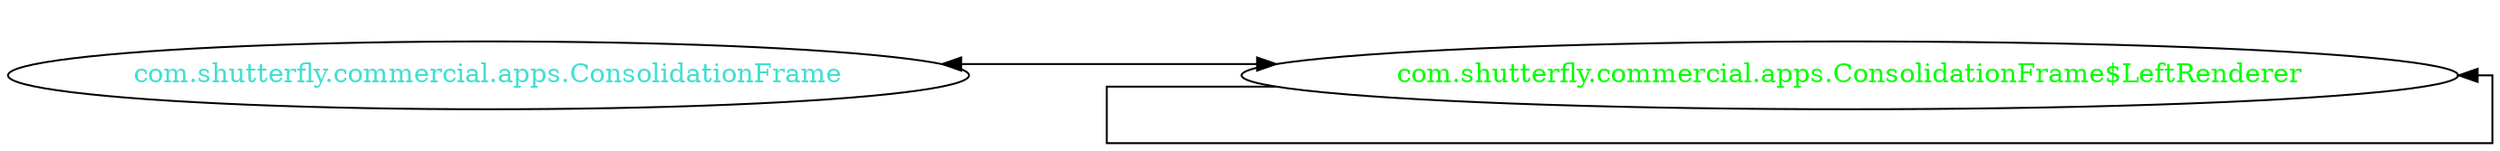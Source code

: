 digraph dependencyGraph {
 concentrate=true;
 ranksep="2.0";
 rankdir="LR"; 
 splines="ortho";
"com.shutterfly.commercial.apps.ConsolidationFrame$LeftRenderer" [fontcolor="red"];
"com.shutterfly.commercial.apps.ConsolidationFrame$LeftRenderer" [ fontcolor="green" ];
"com.shutterfly.commercial.apps.ConsolidationFrame$LeftRenderer"->"com.shutterfly.commercial.apps.ConsolidationFrame$LeftRenderer";
"com.shutterfly.commercial.apps.ConsolidationFrame" [ fontcolor="turquoise" ];
"com.shutterfly.commercial.apps.ConsolidationFrame"->"com.shutterfly.commercial.apps.ConsolidationFrame$LeftRenderer" [dir=both];
}